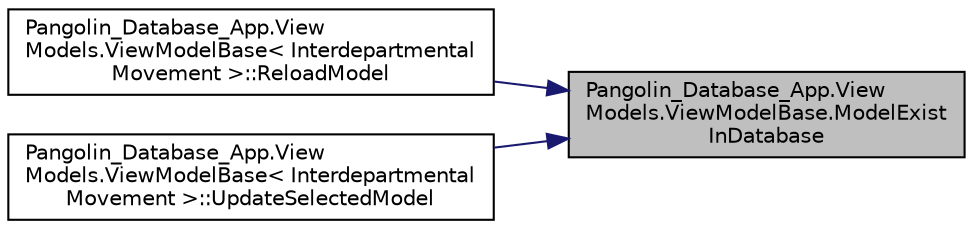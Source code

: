 digraph "Pangolin_Database_App.ViewModels.ViewModelBase.ModelExistInDatabase"
{
 // LATEX_PDF_SIZE
  edge [fontname="Helvetica",fontsize="10",labelfontname="Helvetica",labelfontsize="10"];
  node [fontname="Helvetica",fontsize="10",shape=record];
  rankdir="RL";
  Node1 [label="Pangolin_Database_App.View\lModels.ViewModelBase.ModelExist\lInDatabase",height=0.2,width=0.4,color="black", fillcolor="grey75", style="filled", fontcolor="black",tooltip="Checks if the selected model exist in database"];
  Node1 -> Node2 [dir="back",color="midnightblue",fontsize="10",style="solid",fontname="Helvetica"];
  Node2 [label="Pangolin_Database_App.View\lModels.ViewModelBase\< Interdepartmental\lMovement \>::ReloadModel",height=0.2,width=0.4,color="black", fillcolor="white", style="filled",URL="$class_pangolin___database___app_1_1_view_models_1_1_view_model_base.html#a333216f228ae94c0eab164ad29481492",tooltip="Resets the selected model to its default value"];
  Node1 -> Node3 [dir="back",color="midnightblue",fontsize="10",style="solid",fontname="Helvetica"];
  Node3 [label="Pangolin_Database_App.View\lModels.ViewModelBase\< Interdepartmental\lMovement \>::UpdateSelectedModel",height=0.2,width=0.4,color="black", fillcolor="white", style="filled",URL="$class_pangolin___database___app_1_1_view_models_1_1_view_model_base.html#aa84a3b3c58bce35a5c82ff64f20d8b5c",tooltip="Checks if the selected model is already in the database, if yes the model will be updated if no the m..."];
}
